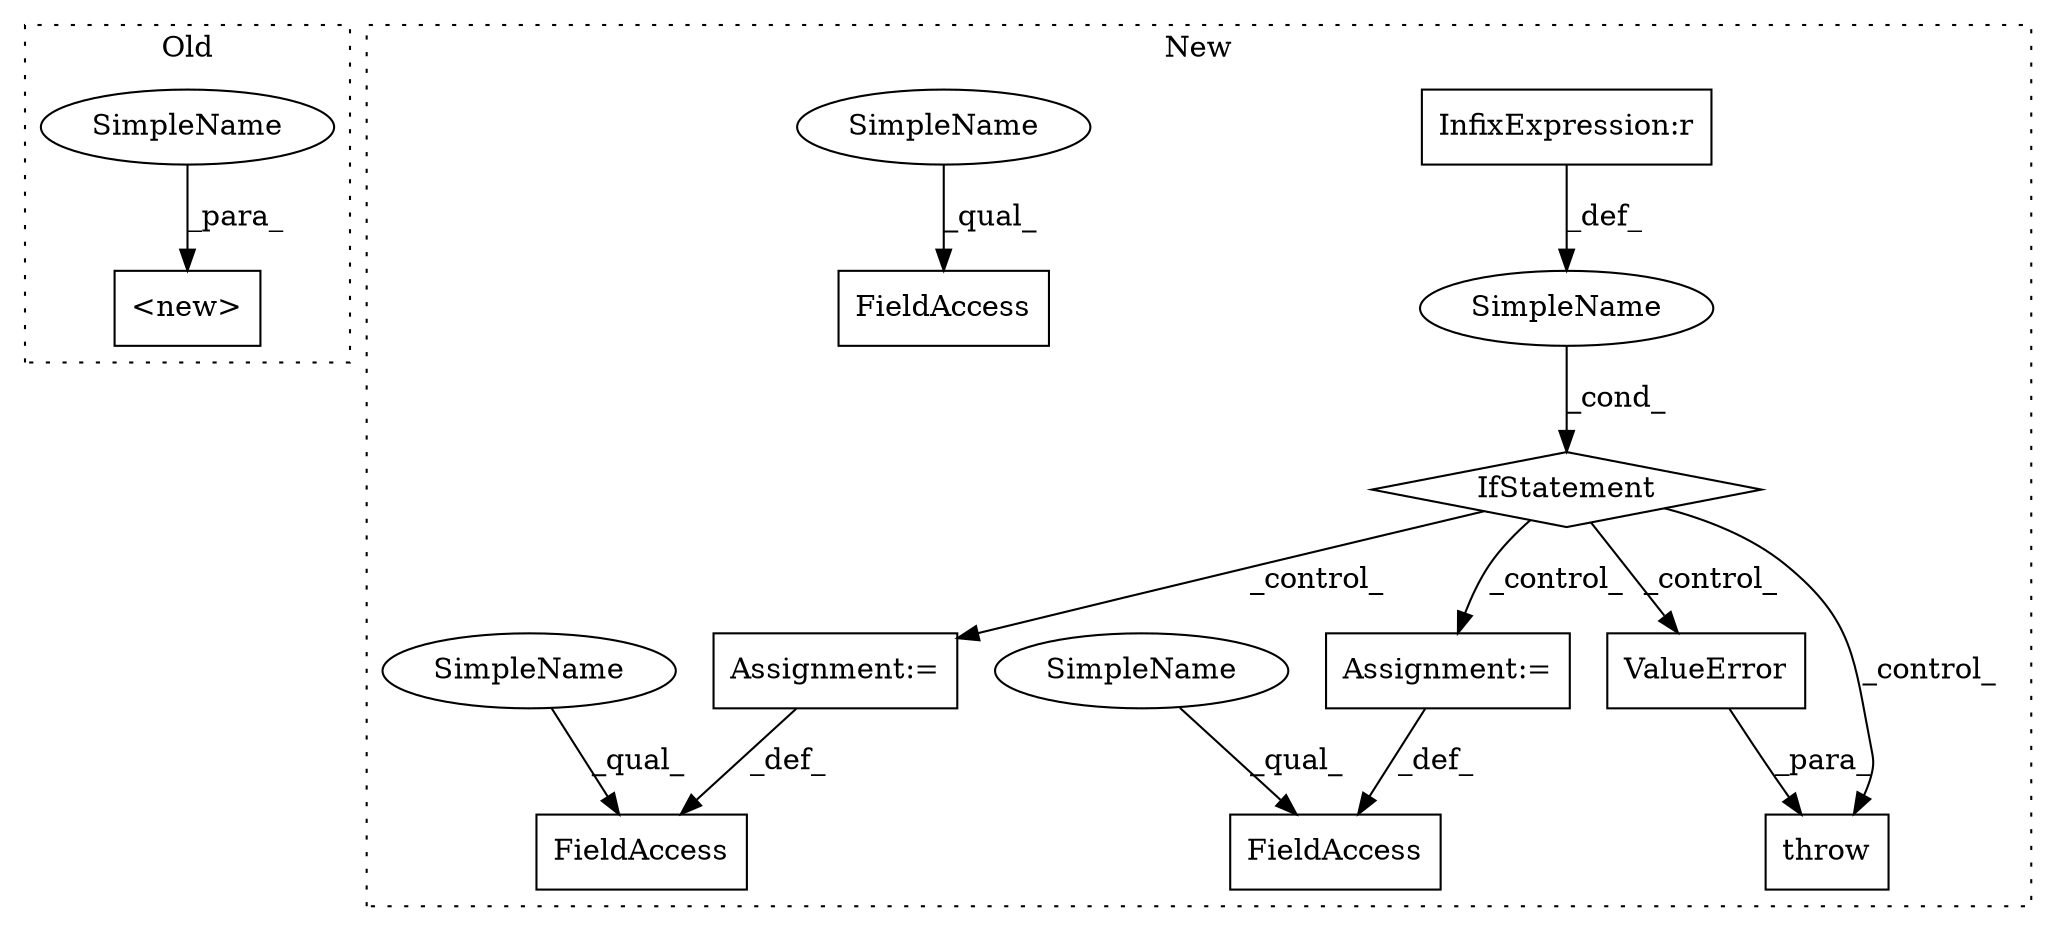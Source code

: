 digraph G {
subgraph cluster0 {
1 [label="<new>" a="46" s="432,466" l="6,2" shape="box"];
12 [label="SimpleName" a="42" s="462" l="4" shape="ellipse"];
label = "Old";
style="dotted";
}
subgraph cluster1 {
2 [label="ValueError" a="32" s="715,729" l="11,1" shape="box"];
3 [label="throw" a="53" s="709" l="6" shape="box"];
4 [label="IfStatement" a="25" s="623,641" l="4,2" shape="diamond"];
5 [label="SimpleName" a="42" s="" l="" shape="ellipse"];
6 [label="Assignment:=" a="7" s="824" l="1" shape="box"];
7 [label="Assignment:=" a="7" s="975" l="1" shape="box"];
8 [label="InfixExpression:r" a="27" s="633" l="4" shape="box"];
9 [label="FieldAccess" a="22" s="954" l="21" shape="box"];
10 [label="FieldAccess" a="22" s="814" l="10" shape="box"];
11 [label="FieldAccess" a="22" s="1056" l="15" shape="box"];
13 [label="SimpleName" a="42" s="1056" l="4" shape="ellipse"];
14 [label="SimpleName" a="42" s="814" l="4" shape="ellipse"];
15 [label="SimpleName" a="42" s="954" l="4" shape="ellipse"];
label = "New";
style="dotted";
}
2 -> 3 [label="_para_"];
4 -> 3 [label="_control_"];
4 -> 7 [label="_control_"];
4 -> 6 [label="_control_"];
4 -> 2 [label="_control_"];
5 -> 4 [label="_cond_"];
6 -> 10 [label="_def_"];
7 -> 9 [label="_def_"];
8 -> 5 [label="_def_"];
12 -> 1 [label="_para_"];
13 -> 11 [label="_qual_"];
14 -> 10 [label="_qual_"];
15 -> 9 [label="_qual_"];
}